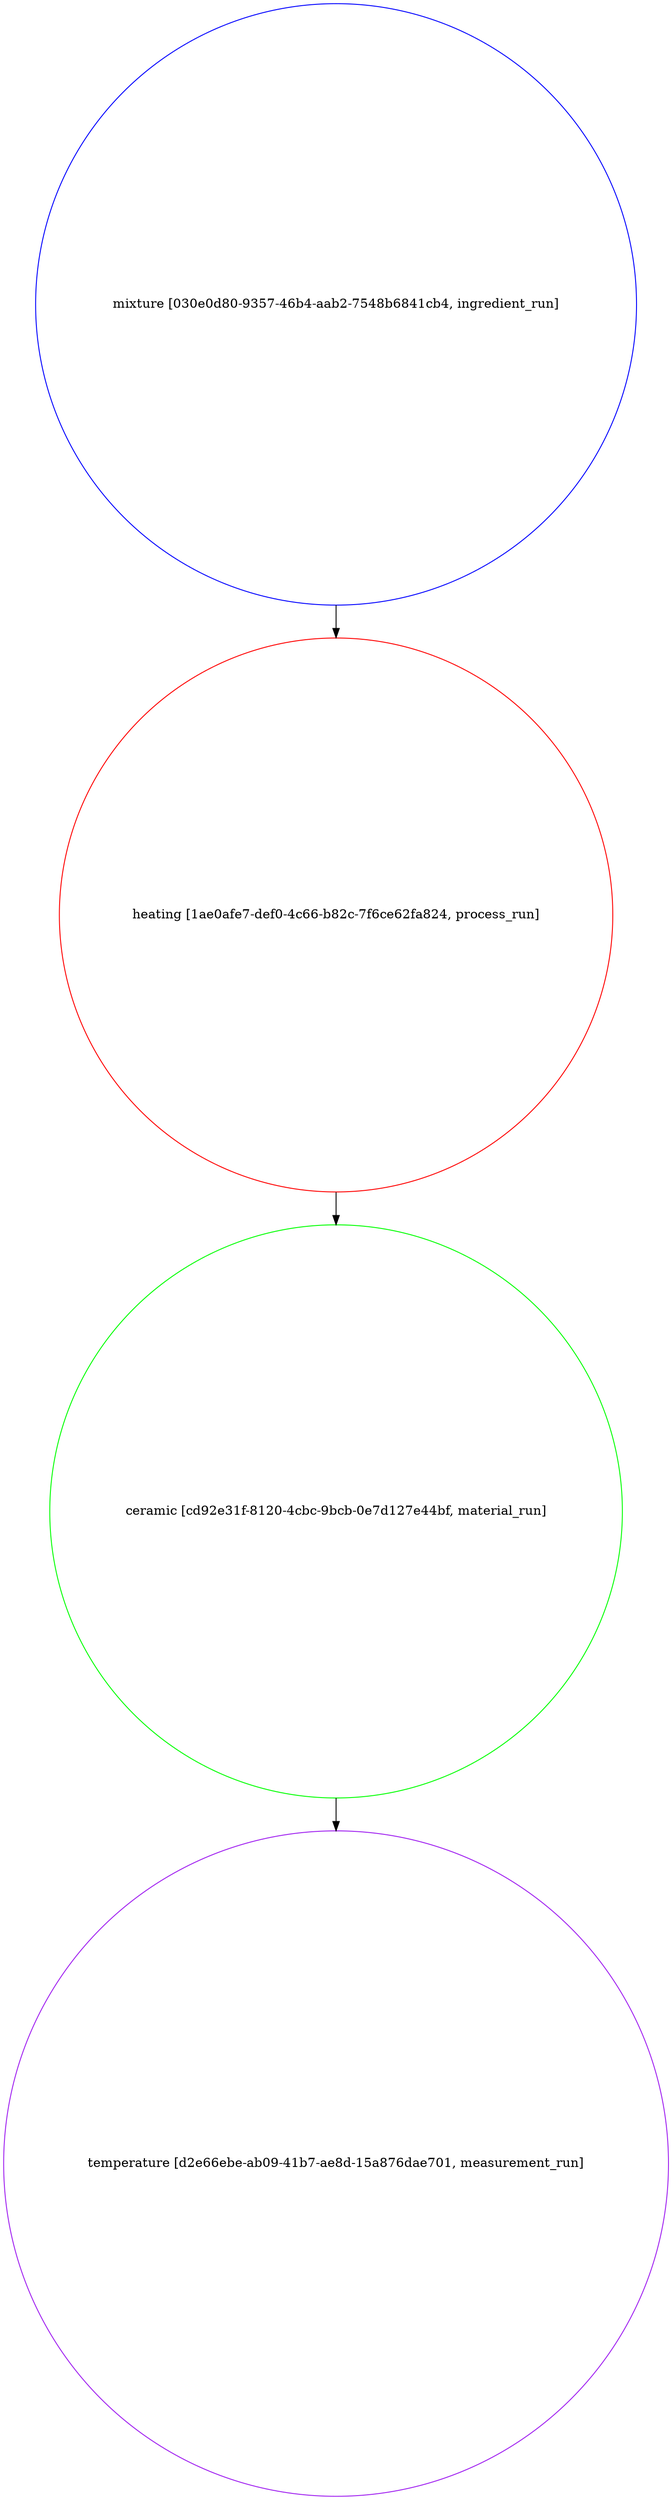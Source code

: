 strict digraph "1cbbe378-db3d-48aa-ad78-3394934ec17e" {
	graph [bb="0,0,727.94,2726",
		name="1cbbe378-db3d-48aa-ad78-3394934ec17e"
	];
	node [label="\N"];
	"mixture [030e0d80-9357-46b4-aab2-7548b6841cb4, ingredient_run]"	 [color=blue,
		height=9.1353,
		object="{\"absolute_quantity\": null, \"file_links\": [], \"labels\": [], \"mass_fraction\": null, \"material\": null, \"name\": \"mixture\", \"notes\": \
null, \"number_fraction\": null, \"process\": {\"id\": \"1ae0afe7-def0-4c66-b82c-7f6ce62fa824\", \"scope\": \"auto\", \"type\": \"link_by_uid\"}, \"\
spec\": {\"id\": \"56796b40-d511-4f30-8717-8cb08bf7dcc0\", \"scope\": \"auto\", \"type\": \"link_by_uid\"}, \"tags\": [], \"type\": \"ingredient_run\", \"\
uids\": {\"auto\": \"030e0d80-9357-46b4-aab2-7548b6841cb4\"}, \"volume_fraction\": null}",
		pos="363.97,2397.1",
		shape=circle,
		type=ingredient_run,
		uuid="030e0d80-9357-46b4-aab2-7548b6841cb4",
		width=9.1353];
	"heating [1ae0afe7-def0-4c66-b82c-7f6ce62fa824, process_run]"	 [color=red,
		height=8.4131,
		object="{\"conditions\": [], \"file_links\": [], \"name\": \"heating\", \"notes\": null, \"parameters\": [], \"source\": null, \"spec\": {\"id\": \"8ff37835-b769-410b-aa7d-8176ca051059\", \"\
scope\": \"auto\", \"type\": \"link_by_uid\"}, \"tags\": [], \"type\": \"process_run\", \"uids\": {\"auto\": \"1ae0afe7-def0-4c66-b82c-7f6ce62fa824\"}}",
		pos="363.97,1729.4",
		shape=circle,
		type=process_run,
		uuid="1ae0afe7-def0-4c66-b82c-7f6ce62fa824",
		width=8.4131];
	"mixture [030e0d80-9357-46b4-aab2-7548b6841cb4, ingredient_run]" -> "heating [1ae0afe7-def0-4c66-b82c-7f6ce62fa824, process_run]"	 [pos="e,363.97,2032.6 363.97,2068.1 363.97,2059.7 363.97,2051.3 363.97,2042.8"];
	"ceramic [cd92e31f-8120-4cbc-9bcb-0e7d127e44bf, material_run]"	 [color=green,
		height=8.702,
		object="{\"file_links\": [], \"name\": \"ceramic\", \"notes\": null, \"process\": {\"id\": \"1ae0afe7-def0-4c66-b82c-7f6ce62fa824\", \"scope\": \"auto\", \"\
type\": \"link_by_uid\"}, \"sample_type\": \"unknown\", \"spec\": {\"id\": \"8a99a84c-340e-4e39-b2f7-1dab96f1c9eb\", \"scope\": \"auto\", \"type\": \"\
link_by_uid\"}, \"tags\": [], \"type\": \"material_run\", \"uids\": {\"auto\": \"cd92e31f-8120-4cbc-9bcb-0e7d127e44bf\"}}",
		pos="363.97,1077.2",
		shape=circle,
		type=material_run,
		uuid="cd92e31f-8120-4cbc-9bcb-0e7d127e44bf",
		width=8.702];
	"heating [1ae0afe7-def0-4c66-b82c-7f6ce62fa824, process_run]" -> "ceramic [cd92e31f-8120-4cbc-9bcb-0e7d127e44bf, material_run]"	 [pos="e,363.97,1390.7 363.97,1426.2 363.97,1417.8 363.97,1409.4 363.97,1401"];
	"temperature [d2e66ebe-ab09-41b7-ae8d-15a876dae701, measurement_run]"	 [color=purple,
		height=10.11,
		object="{\"conditions\": [], \"file_links\": [], \"material\": {\"id\": \"cd92e31f-8120-4cbc-9bcb-0e7d127e44bf\", \"scope\": \"auto\", \"type\": \"link_by_\
uid\"}, \"name\": \"temperature\", \"notes\": null, \"parameters\": [], \"properties\": [], \"source\": null, \"spec\": {\"id\": \"c9a6c847-0b33-47d0-82c4-7fe955dfe2d8\", \"\
scope\": \"auto\", \"type\": \"link_by_uid\"}, \"tags\": [], \"type\": \"measurement_run\", \"uids\": {\"auto\": \"d2e66ebe-ab09-41b7-ae8d-15a876dae701\"}}",
		pos="363.97,363.97",
		shape=circle,
		type=measurement_run,
		uuid="d2e66ebe-ab09-41b7-ae8d-15a876dae701",
		width=10.11];
	"ceramic [cd92e31f-8120-4cbc-9bcb-0e7d127e44bf, material_run]" -> "temperature [d2e66ebe-ab09-41b7-ae8d-15a876dae701, measurement_run]"	 [pos="e,363.97,728.09 363.97,763.85 363.97,755.32 363.97,746.75 363.97,738.17"];
}
